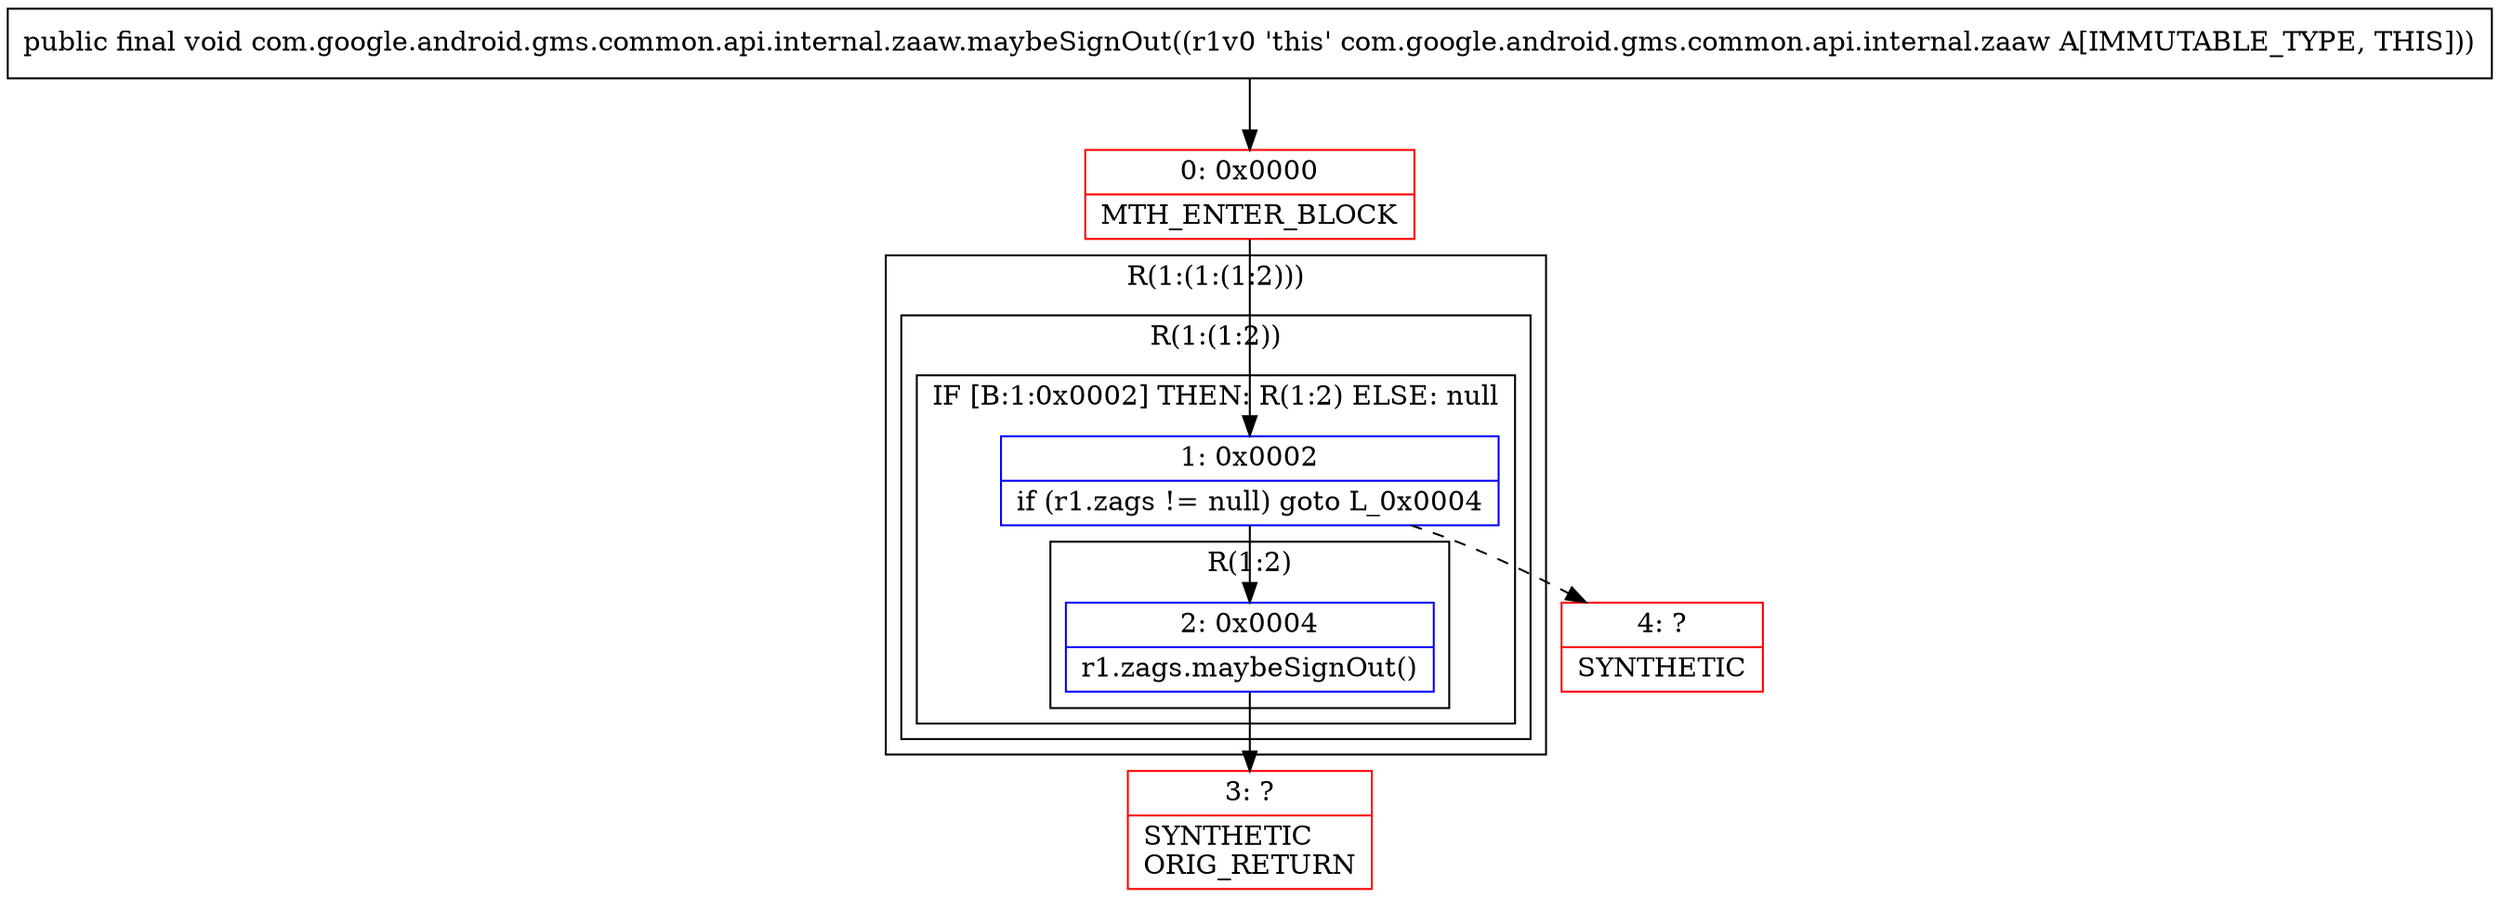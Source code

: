 digraph "CFG forcom.google.android.gms.common.api.internal.zaaw.maybeSignOut()V" {
subgraph cluster_Region_1272228747 {
label = "R(1:(1:(1:2)))";
node [shape=record,color=blue];
subgraph cluster_Region_884327609 {
label = "R(1:(1:2))";
node [shape=record,color=blue];
subgraph cluster_IfRegion_2133003268 {
label = "IF [B:1:0x0002] THEN: R(1:2) ELSE: null";
node [shape=record,color=blue];
Node_1 [shape=record,label="{1\:\ 0x0002|if (r1.zags != null) goto L_0x0004\l}"];
subgraph cluster_Region_1627913566 {
label = "R(1:2)";
node [shape=record,color=blue];
Node_2 [shape=record,label="{2\:\ 0x0004|r1.zags.maybeSignOut()\l}"];
}
}
}
}
Node_0 [shape=record,color=red,label="{0\:\ 0x0000|MTH_ENTER_BLOCK\l}"];
Node_3 [shape=record,color=red,label="{3\:\ ?|SYNTHETIC\lORIG_RETURN\l}"];
Node_4 [shape=record,color=red,label="{4\:\ ?|SYNTHETIC\l}"];
MethodNode[shape=record,label="{public final void com.google.android.gms.common.api.internal.zaaw.maybeSignOut((r1v0 'this' com.google.android.gms.common.api.internal.zaaw A[IMMUTABLE_TYPE, THIS])) }"];
MethodNode -> Node_0;
Node_1 -> Node_2;
Node_1 -> Node_4[style=dashed];
Node_2 -> Node_3;
Node_0 -> Node_1;
}

